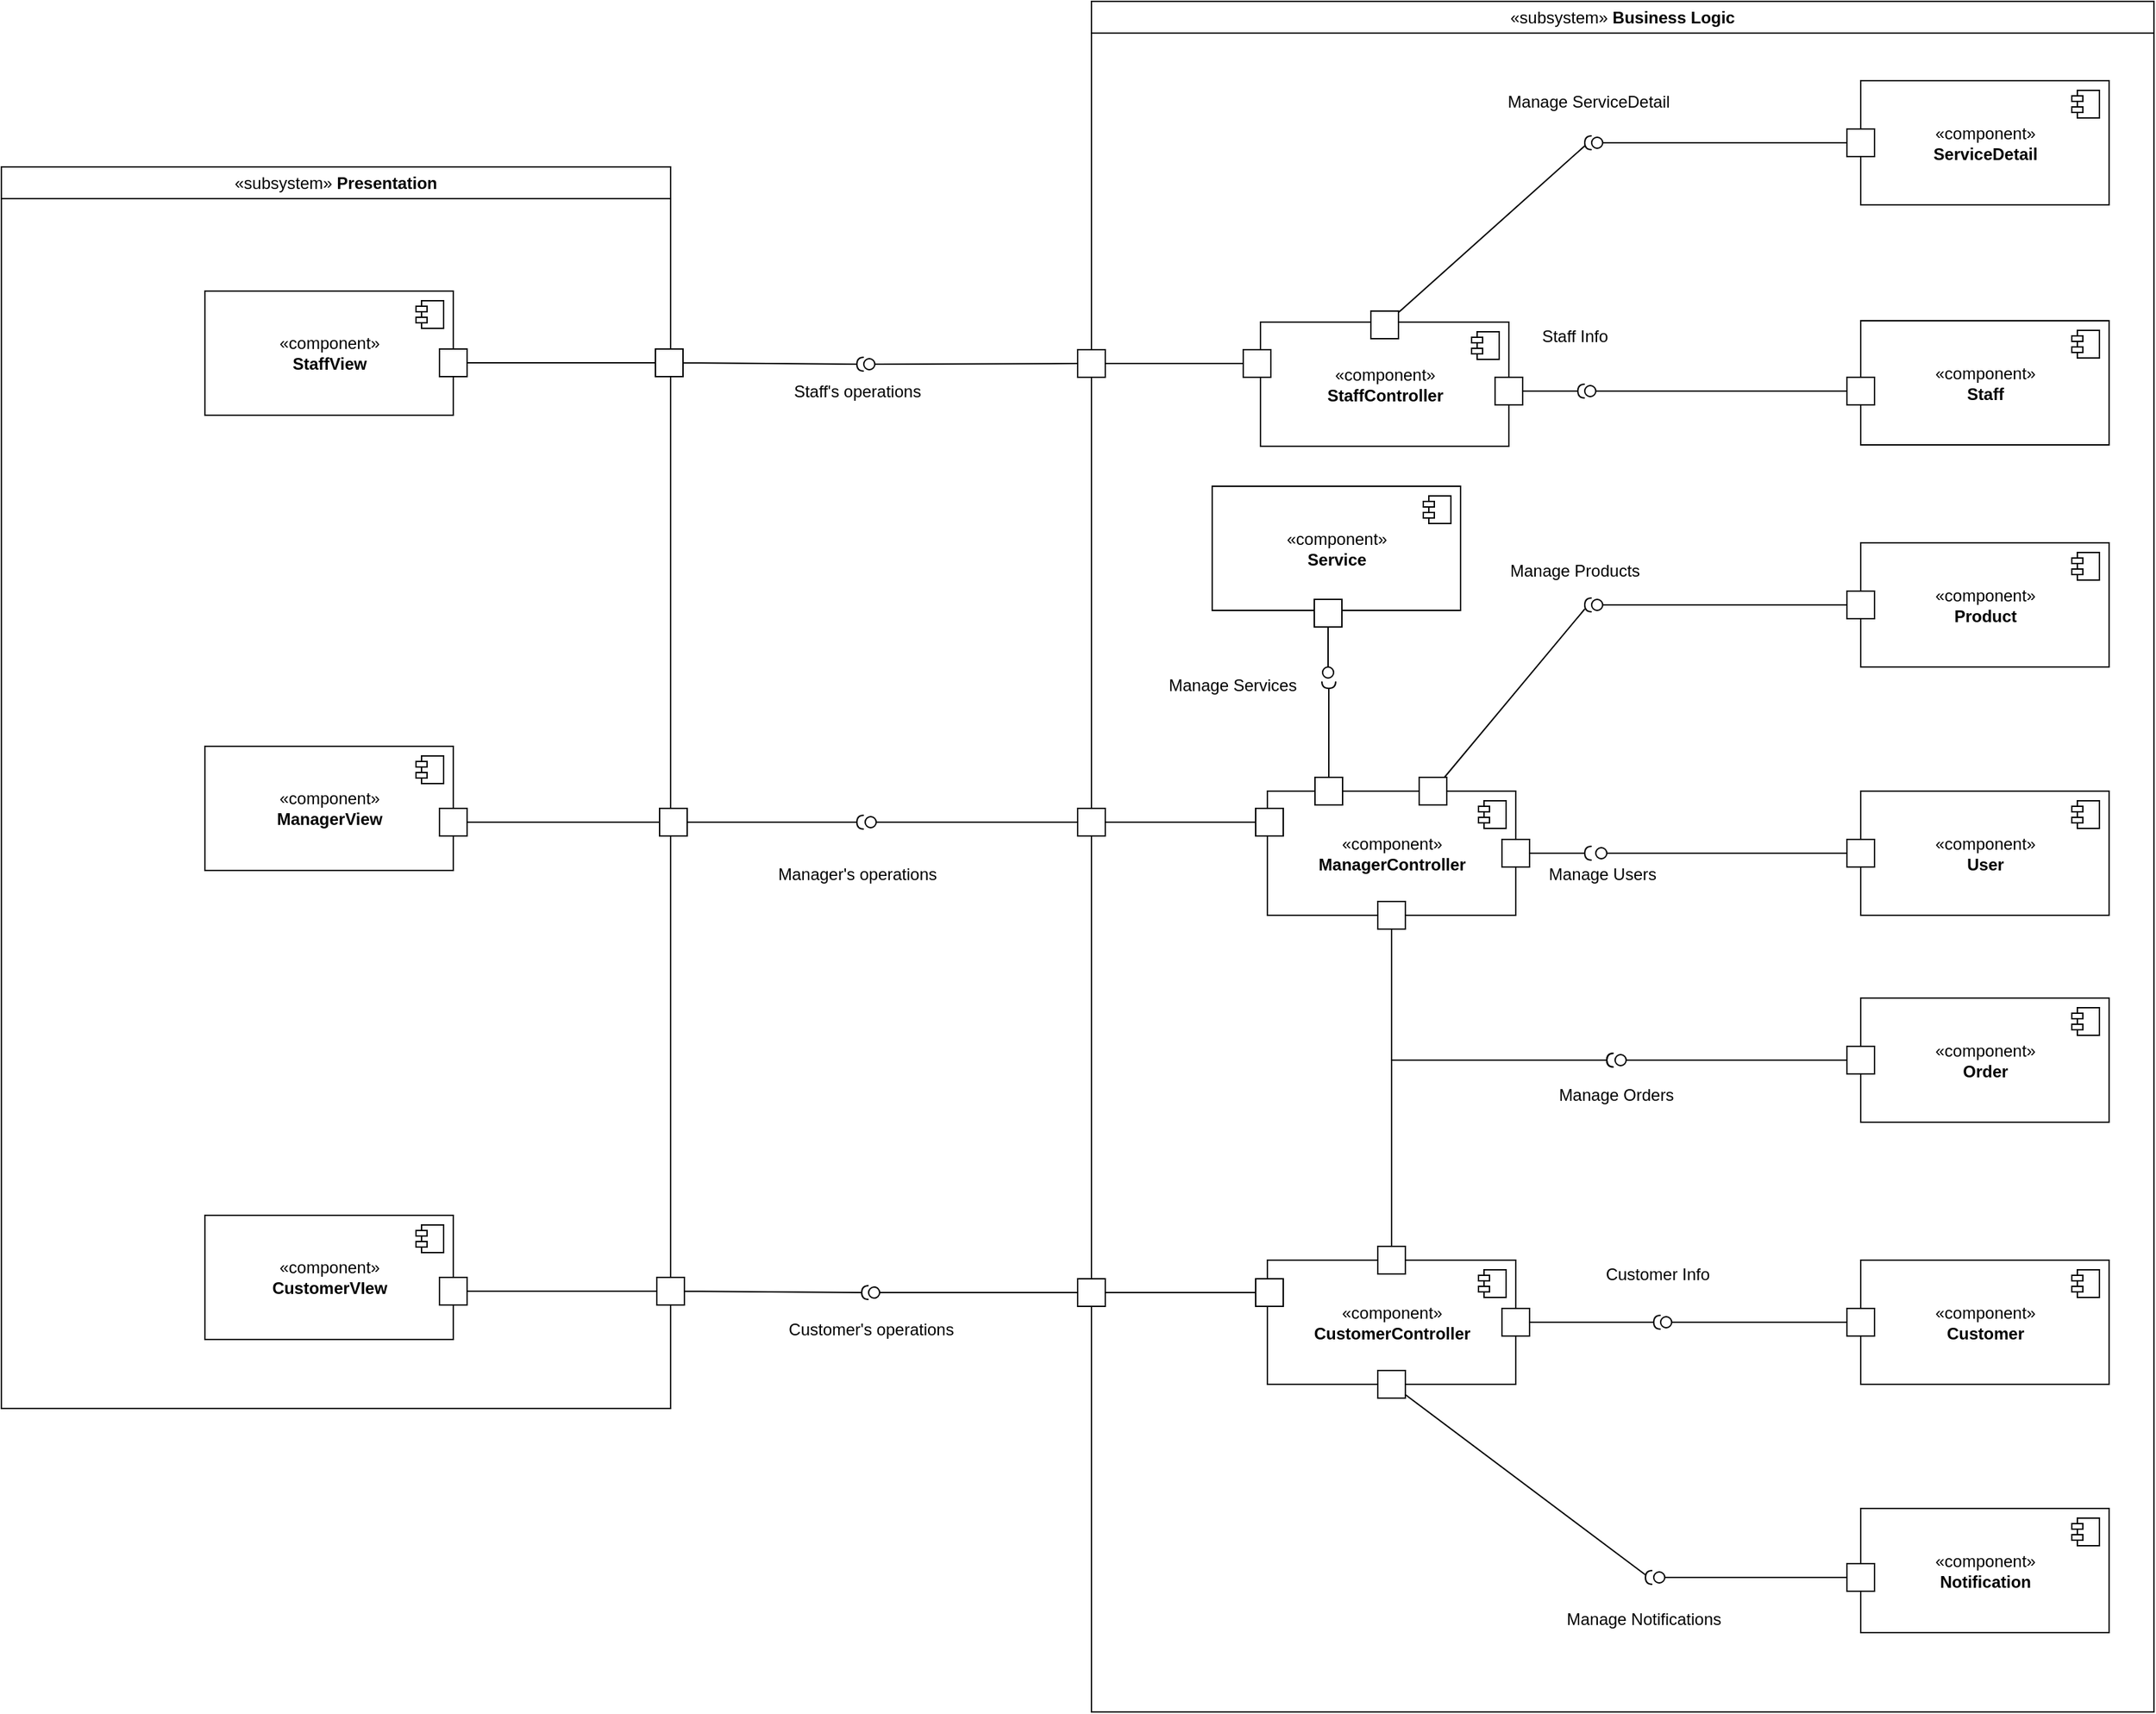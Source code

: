 <mxfile version="24.8.3">
  <diagram name="Page-1" id="fDp5jnlC77bflOpHESIz">
    <mxGraphModel dx="4002" dy="2373" grid="1" gridSize="10" guides="1" tooltips="1" connect="1" arrows="1" fold="1" page="1" pageScale="1" pageWidth="827" pageHeight="1169" math="0" shadow="0">
      <root>
        <mxCell id="0" />
        <mxCell id="1" parent="0" />
        <mxCell id="OTHG-YNJ5ATRgMX6RS4N-114" value="" style="endArrow=none;html=1;rounded=0;align=center;verticalAlign=top;endFill=0;labelBackgroundColor=none;endSize=2;" parent="1" source="OTHG-YNJ5ATRgMX6RS4N-112" target="v-9HtM4yVK6bZZOlOFo0-16" edge="1">
          <mxGeometry relative="1" as="geometry">
            <mxPoint x="-1070" y="465" as="targetPoint" />
          </mxGeometry>
        </mxCell>
        <mxCell id="OTHG-YNJ5ATRgMX6RS4N-117" value="" style="endArrow=none;html=1;rounded=0;align=center;verticalAlign=top;endFill=0;labelBackgroundColor=none;endSize=2;" parent="1" source="OTHG-YNJ5ATRgMX6RS4N-115" target="v-9HtM4yVK6bZZOlOFo0-19" edge="1">
          <mxGeometry relative="1" as="geometry">
            <mxPoint x="-1085" y="805" as="targetPoint" />
          </mxGeometry>
        </mxCell>
        <mxCell id="v-9HtM4yVK6bZZOlOFo0-1" value="&lt;span style=&quot;font-weight: 400;&quot;&gt;«subsystem»&amp;nbsp;&lt;/span&gt;&lt;b&gt;Presentation&lt;/b&gt;" style="swimlane;whiteSpace=wrap;html=1;" vertex="1" parent="1">
          <mxGeometry x="-1420" y="-10" width="485" height="900" as="geometry" />
        </mxCell>
        <mxCell id="v-9HtM4yVK6bZZOlOFo0-2" value="" style="html=1;rounded=0;" vertex="1" parent="v-9HtM4yVK6bZZOlOFo0-1">
          <mxGeometry x="474" y="132" width="20" height="20" as="geometry" />
        </mxCell>
        <mxCell id="OTHG-YNJ5ATRgMX6RS4N-28" value="«component»&lt;br&gt;&lt;b&gt;StaffView&lt;/b&gt;" style="html=1;dropTarget=0;whiteSpace=wrap;" parent="v-9HtM4yVK6bZZOlOFo0-1" vertex="1">
          <mxGeometry x="147.5" y="90" width="180" height="90" as="geometry" />
        </mxCell>
        <mxCell id="OTHG-YNJ5ATRgMX6RS4N-29" value="" style="shape=module;jettyWidth=8;jettyHeight=4;" parent="OTHG-YNJ5ATRgMX6RS4N-28" vertex="1">
          <mxGeometry x="1" width="20" height="20" relative="1" as="geometry">
            <mxPoint x="-27" y="7" as="offset" />
          </mxGeometry>
        </mxCell>
        <mxCell id="OTHG-YNJ5ATRgMX6RS4N-26" value="«component»&lt;br&gt;&lt;b&gt;ManagerView&lt;/b&gt;" style="html=1;dropTarget=0;whiteSpace=wrap;" parent="v-9HtM4yVK6bZZOlOFo0-1" vertex="1">
          <mxGeometry x="147.5" y="420" width="180" height="90" as="geometry" />
        </mxCell>
        <mxCell id="OTHG-YNJ5ATRgMX6RS4N-27" value="" style="shape=module;jettyWidth=8;jettyHeight=4;" parent="OTHG-YNJ5ATRgMX6RS4N-26" vertex="1">
          <mxGeometry x="1" width="20" height="20" relative="1" as="geometry">
            <mxPoint x="-27" y="7" as="offset" />
          </mxGeometry>
        </mxCell>
        <mxCell id="OTHG-YNJ5ATRgMX6RS4N-24" value="«component»&lt;br&gt;&lt;b&gt;CustomerVIew&lt;/b&gt;" style="html=1;dropTarget=0;whiteSpace=wrap;" parent="v-9HtM4yVK6bZZOlOFo0-1" vertex="1">
          <mxGeometry x="147.5" y="760" width="180" height="90" as="geometry" />
        </mxCell>
        <mxCell id="OTHG-YNJ5ATRgMX6RS4N-25" value="" style="shape=module;jettyWidth=8;jettyHeight=4;" parent="OTHG-YNJ5ATRgMX6RS4N-24" vertex="1">
          <mxGeometry x="1" width="20" height="20" relative="1" as="geometry">
            <mxPoint x="-27" y="7" as="offset" />
          </mxGeometry>
        </mxCell>
        <mxCell id="OTHG-YNJ5ATRgMX6RS4N-115" value="" style="html=1;rounded=0;" parent="v-9HtM4yVK6bZZOlOFo0-1" vertex="1">
          <mxGeometry x="317.5" y="805" width="20" height="20" as="geometry" />
        </mxCell>
        <mxCell id="OTHG-YNJ5ATRgMX6RS4N-112" value="" style="html=1;rounded=0;" parent="v-9HtM4yVK6bZZOlOFo0-1" vertex="1">
          <mxGeometry x="317.5" y="465" width="20" height="20" as="geometry" />
        </mxCell>
        <mxCell id="OTHG-YNJ5ATRgMX6RS4N-109" value="" style="html=1;rounded=0;" parent="v-9HtM4yVK6bZZOlOFo0-1" vertex="1">
          <mxGeometry x="317.5" y="132" width="20" height="20" as="geometry" />
        </mxCell>
        <mxCell id="OTHG-YNJ5ATRgMX6RS4N-111" value="" style="endArrow=none;html=1;rounded=0;align=center;verticalAlign=top;endFill=0;labelBackgroundColor=none;endSize=2;" parent="v-9HtM4yVK6bZZOlOFo0-1" source="OTHG-YNJ5ATRgMX6RS4N-109" target="v-9HtM4yVK6bZZOlOFo0-2" edge="1">
          <mxGeometry relative="1" as="geometry">
            <mxPoint x="335" y="141" as="targetPoint" />
          </mxGeometry>
        </mxCell>
        <mxCell id="v-9HtM4yVK6bZZOlOFo0-16" value="" style="html=1;rounded=0;" vertex="1" parent="1">
          <mxGeometry x="-943" y="455" width="20" height="20" as="geometry" />
        </mxCell>
        <mxCell id="v-9HtM4yVK6bZZOlOFo0-17" value="" style="shape=requiredInterface;html=1;fontSize=11;align=center;fillColor=none;points=[];aspect=fixed;resizable=0;verticalAlign=bottom;labelPosition=center;verticalLabelPosition=top;flipH=1;rotation=0;" vertex="1" parent="1">
          <mxGeometry x="-800" y="460" width="5" height="10" as="geometry" />
        </mxCell>
        <mxCell id="v-9HtM4yVK6bZZOlOFo0-18" value="" style="endArrow=none;html=1;rounded=0;align=center;verticalAlign=top;endFill=0;labelBackgroundColor=none;endSize=2;" edge="1" parent="1" source="v-9HtM4yVK6bZZOlOFo0-16" target="v-9HtM4yVK6bZZOlOFo0-17">
          <mxGeometry relative="1" as="geometry">
            <mxPoint x="-965.001" y="465.074" as="targetPoint" />
          </mxGeometry>
        </mxCell>
        <mxCell id="v-9HtM4yVK6bZZOlOFo0-19" value="" style="html=1;rounded=0;" vertex="1" parent="1">
          <mxGeometry x="-945" y="795" width="20" height="20" as="geometry" />
        </mxCell>
        <mxCell id="v-9HtM4yVK6bZZOlOFo0-20" value="" style="shape=requiredInterface;html=1;fontSize=11;align=center;fillColor=none;points=[];aspect=fixed;resizable=0;verticalAlign=bottom;labelPosition=center;verticalLabelPosition=top;flipH=1;rotation=0;" vertex="1" parent="1">
          <mxGeometry x="-796.5" y="801" width="5" height="10" as="geometry" />
        </mxCell>
        <mxCell id="v-9HtM4yVK6bZZOlOFo0-21" value="" style="endArrow=none;html=1;rounded=0;align=center;verticalAlign=top;endFill=0;labelBackgroundColor=none;endSize=2;" edge="1" parent="1" source="v-9HtM4yVK6bZZOlOFo0-19" target="v-9HtM4yVK6bZZOlOFo0-20">
          <mxGeometry relative="1" as="geometry">
            <mxPoint x="-967.001" y="805.074" as="targetPoint" />
          </mxGeometry>
        </mxCell>
        <mxCell id="v-9HtM4yVK6bZZOlOFo0-3" value="" style="shape=requiredInterface;html=1;fontSize=11;align=center;fillColor=none;points=[];aspect=fixed;resizable=0;verticalAlign=bottom;labelPosition=center;verticalLabelPosition=top;flipH=1;rotation=0;" vertex="1" parent="1">
          <mxGeometry x="-800" y="128" width="5" height="10" as="geometry" />
        </mxCell>
        <mxCell id="v-9HtM4yVK6bZZOlOFo0-4" value="" style="endArrow=none;html=1;rounded=0;align=center;verticalAlign=top;endFill=0;labelBackgroundColor=none;endSize=2;" edge="1" source="v-9HtM4yVK6bZZOlOFo0-2" target="v-9HtM4yVK6bZZOlOFo0-3" parent="1">
          <mxGeometry relative="1" as="geometry">
            <mxPoint x="-968.001" y="132.074" as="targetPoint" />
          </mxGeometry>
        </mxCell>
        <mxCell id="v-9HtM4yVK6bZZOlOFo0-24" value="&lt;span style=&quot;font-weight: 400;&quot;&gt;«subsystem»&amp;nbsp;&lt;/span&gt;&lt;b&gt;Business Logic&lt;/b&gt;" style="swimlane;whiteSpace=wrap;html=1;" vertex="1" parent="1">
          <mxGeometry x="-630" y="-130" width="770" height="1240" as="geometry" />
        </mxCell>
        <mxCell id="RllFxYWtb3R3hPKGHQac-41" value="«component»&lt;br&gt;&lt;b&gt;Order&lt;/b&gt;" style="html=1;dropTarget=0;whiteSpace=wrap;" parent="v-9HtM4yVK6bZZOlOFo0-24" vertex="1">
          <mxGeometry x="557.5" y="722.5" width="180" height="90" as="geometry" />
        </mxCell>
        <mxCell id="RllFxYWtb3R3hPKGHQac-42" value="" style="shape=module;jettyWidth=8;jettyHeight=4;" parent="RllFxYWtb3R3hPKGHQac-41" vertex="1">
          <mxGeometry x="1" width="20" height="20" relative="1" as="geometry">
            <mxPoint x="-27" y="7" as="offset" />
          </mxGeometry>
        </mxCell>
        <mxCell id="RllFxYWtb3R3hPKGHQac-43" value="«component»&lt;br&gt;&lt;b&gt;CustomerController&lt;/b&gt;" style="html=1;dropTarget=0;whiteSpace=wrap;" parent="v-9HtM4yVK6bZZOlOFo0-24" vertex="1">
          <mxGeometry x="127.5" y="912.5" width="180" height="90" as="geometry" />
        </mxCell>
        <mxCell id="RllFxYWtb3R3hPKGHQac-44" value="" style="shape=module;jettyWidth=8;jettyHeight=4;" parent="RllFxYWtb3R3hPKGHQac-43" vertex="1">
          <mxGeometry x="1" width="20" height="20" relative="1" as="geometry">
            <mxPoint x="-27" y="7" as="offset" />
          </mxGeometry>
        </mxCell>
        <mxCell id="RllFxYWtb3R3hPKGHQac-49" value="«component»&lt;br&gt;&lt;b&gt;Notification&lt;/b&gt;" style="html=1;dropTarget=0;whiteSpace=wrap;" parent="v-9HtM4yVK6bZZOlOFo0-24" vertex="1">
          <mxGeometry x="557.5" y="1092.5" width="180" height="90" as="geometry" />
        </mxCell>
        <mxCell id="RllFxYWtb3R3hPKGHQac-50" value="" style="shape=module;jettyWidth=8;jettyHeight=4;" parent="RllFxYWtb3R3hPKGHQac-49" vertex="1">
          <mxGeometry x="1" width="20" height="20" relative="1" as="geometry">
            <mxPoint x="-27" y="7" as="offset" />
          </mxGeometry>
        </mxCell>
        <mxCell id="RllFxYWtb3R3hPKGHQac-86" value="«component»&lt;br&gt;&lt;b&gt;ManagerController&lt;/b&gt;" style="html=1;dropTarget=0;whiteSpace=wrap;" parent="v-9HtM4yVK6bZZOlOFo0-24" vertex="1">
          <mxGeometry x="127.5" y="572.5" width="180" height="90" as="geometry" />
        </mxCell>
        <mxCell id="RllFxYWtb3R3hPKGHQac-87" value="" style="shape=module;jettyWidth=8;jettyHeight=4;" parent="RllFxYWtb3R3hPKGHQac-86" vertex="1">
          <mxGeometry x="1" width="20" height="20" relative="1" as="geometry">
            <mxPoint x="-27" y="7" as="offset" />
          </mxGeometry>
        </mxCell>
        <mxCell id="OTHG-YNJ5ATRgMX6RS4N-31" value="«component»&lt;br&gt;&lt;b&gt;StaffController&lt;/b&gt;" style="html=1;dropTarget=0;whiteSpace=wrap;" parent="v-9HtM4yVK6bZZOlOFo0-24" vertex="1">
          <mxGeometry x="122.5" y="232.5" width="180" height="90" as="geometry" />
        </mxCell>
        <mxCell id="OTHG-YNJ5ATRgMX6RS4N-32" value="" style="shape=module;jettyWidth=8;jettyHeight=4;" parent="OTHG-YNJ5ATRgMX6RS4N-31" vertex="1">
          <mxGeometry x="1" width="20" height="20" relative="1" as="geometry">
            <mxPoint x="-27" y="7" as="offset" />
          </mxGeometry>
        </mxCell>
        <mxCell id="OTHG-YNJ5ATRgMX6RS4N-33" value="«component»&lt;br&gt;&lt;b&gt;ServiceDetail&lt;/b&gt;" style="html=1;dropTarget=0;whiteSpace=wrap;" parent="v-9HtM4yVK6bZZOlOFo0-24" vertex="1">
          <mxGeometry x="557.5" y="57.5" width="180" height="90" as="geometry" />
        </mxCell>
        <mxCell id="OTHG-YNJ5ATRgMX6RS4N-34" value="" style="shape=module;jettyWidth=8;jettyHeight=4;" parent="OTHG-YNJ5ATRgMX6RS4N-33" vertex="1">
          <mxGeometry x="1" width="20" height="20" relative="1" as="geometry">
            <mxPoint x="-27" y="7" as="offset" />
          </mxGeometry>
        </mxCell>
        <mxCell id="OTHG-YNJ5ATRgMX6RS4N-35" value="«component»&lt;br&gt;&lt;b&gt;Product&lt;/b&gt;" style="html=1;dropTarget=0;whiteSpace=wrap;" parent="v-9HtM4yVK6bZZOlOFo0-24" vertex="1">
          <mxGeometry x="557.5" y="392.5" width="180" height="90" as="geometry" />
        </mxCell>
        <mxCell id="OTHG-YNJ5ATRgMX6RS4N-36" value="" style="shape=module;jettyWidth=8;jettyHeight=4;" parent="OTHG-YNJ5ATRgMX6RS4N-35" vertex="1">
          <mxGeometry x="1" width="20" height="20" relative="1" as="geometry">
            <mxPoint x="-27" y="7" as="offset" />
          </mxGeometry>
        </mxCell>
        <mxCell id="OTHG-YNJ5ATRgMX6RS4N-37" value="«component»&lt;br&gt;&lt;b&gt;Customer&lt;/b&gt;" style="html=1;dropTarget=0;whiteSpace=wrap;" parent="v-9HtM4yVK6bZZOlOFo0-24" vertex="1">
          <mxGeometry x="557.5" y="912.5" width="180" height="90" as="geometry" />
        </mxCell>
        <mxCell id="OTHG-YNJ5ATRgMX6RS4N-38" value="" style="shape=module;jettyWidth=8;jettyHeight=4;" parent="OTHG-YNJ5ATRgMX6RS4N-37" vertex="1">
          <mxGeometry x="1" width="20" height="20" relative="1" as="geometry">
            <mxPoint x="-27" y="7" as="offset" />
          </mxGeometry>
        </mxCell>
        <mxCell id="OTHG-YNJ5ATRgMX6RS4N-43" value="" style="html=1;rounded=0;" parent="v-9HtM4yVK6bZZOlOFo0-24" vertex="1">
          <mxGeometry x="-10" y="252.5" width="20" height="20" as="geometry" />
        </mxCell>
        <mxCell id="OTHG-YNJ5ATRgMX6RS4N-52" value="" style="html=1;rounded=0;" parent="v-9HtM4yVK6bZZOlOFo0-24" vertex="1">
          <mxGeometry x="297.5" y="607.5" width="20" height="20" as="geometry" />
        </mxCell>
        <mxCell id="OTHG-YNJ5ATRgMX6RS4N-53" value="" style="shape=requiredInterface;html=1;fontSize=11;align=center;fillColor=none;points=[];aspect=fixed;resizable=0;verticalAlign=bottom;labelPosition=center;verticalLabelPosition=top;flipH=1;rotation=0;" parent="v-9HtM4yVK6bZZOlOFo0-24" vertex="1">
          <mxGeometry x="357.5" y="612.5" width="5" height="10" as="geometry" />
        </mxCell>
        <mxCell id="OTHG-YNJ5ATRgMX6RS4N-54" value="" style="endArrow=none;html=1;rounded=0;align=center;verticalAlign=top;endFill=0;labelBackgroundColor=none;endSize=2;" parent="v-9HtM4yVK6bZZOlOFo0-24" source="OTHG-YNJ5ATRgMX6RS4N-52" target="OTHG-YNJ5ATRgMX6RS4N-53" edge="1">
          <mxGeometry relative="1" as="geometry">
            <mxPoint x="365.499" y="623.574" as="targetPoint" />
          </mxGeometry>
        </mxCell>
        <mxCell id="OTHG-YNJ5ATRgMX6RS4N-55" value="" style="html=1;rounded=0;" parent="v-9HtM4yVK6bZZOlOFo0-24" vertex="1">
          <mxGeometry x="292.5" y="272.5" width="20" height="20" as="geometry" />
        </mxCell>
        <mxCell id="OTHG-YNJ5ATRgMX6RS4N-56" value="" style="shape=requiredInterface;html=1;fontSize=11;align=center;fillColor=none;points=[];aspect=fixed;resizable=0;verticalAlign=bottom;labelPosition=center;verticalLabelPosition=top;flipH=1;rotation=0;" parent="v-9HtM4yVK6bZZOlOFo0-24" vertex="1">
          <mxGeometry x="352.5" y="277.5" width="5" height="10" as="geometry" />
        </mxCell>
        <mxCell id="OTHG-YNJ5ATRgMX6RS4N-57" value="" style="endArrow=none;html=1;rounded=0;align=center;verticalAlign=top;endFill=0;labelBackgroundColor=none;endSize=2;" parent="v-9HtM4yVK6bZZOlOFo0-24" source="OTHG-YNJ5ATRgMX6RS4N-55" target="OTHG-YNJ5ATRgMX6RS4N-56" edge="1">
          <mxGeometry relative="1" as="geometry">
            <mxPoint x="360.499" y="282.574" as="targetPoint" />
          </mxGeometry>
        </mxCell>
        <mxCell id="OTHG-YNJ5ATRgMX6RS4N-58" value="" style="html=1;rounded=0;" parent="v-9HtM4yVK6bZZOlOFo0-24" vertex="1">
          <mxGeometry x="297.5" y="947.5" width="20" height="20" as="geometry" />
        </mxCell>
        <mxCell id="OTHG-YNJ5ATRgMX6RS4N-59" value="" style="shape=requiredInterface;html=1;fontSize=11;align=center;fillColor=none;points=[];aspect=fixed;resizable=0;verticalAlign=bottom;labelPosition=center;verticalLabelPosition=top;flipH=1;rotation=0;" parent="v-9HtM4yVK6bZZOlOFo0-24" vertex="1">
          <mxGeometry x="407.5" y="952.5" width="5" height="10" as="geometry" />
        </mxCell>
        <mxCell id="OTHG-YNJ5ATRgMX6RS4N-60" value="" style="endArrow=none;html=1;rounded=0;align=center;verticalAlign=top;endFill=0;labelBackgroundColor=none;endSize=2;" parent="v-9HtM4yVK6bZZOlOFo0-24" source="OTHG-YNJ5ATRgMX6RS4N-58" target="OTHG-YNJ5ATRgMX6RS4N-59" edge="1">
          <mxGeometry relative="1" as="geometry">
            <mxPoint x="365.499" y="963.574" as="targetPoint" />
          </mxGeometry>
        </mxCell>
        <mxCell id="OTHG-YNJ5ATRgMX6RS4N-65" value="«component»&lt;br&gt;&lt;b&gt;Staff&lt;/b&gt;" style="html=1;dropTarget=0;whiteSpace=wrap;" parent="v-9HtM4yVK6bZZOlOFo0-24" vertex="1">
          <mxGeometry x="557.5" y="231.5" width="180" height="90" as="geometry" />
        </mxCell>
        <mxCell id="OTHG-YNJ5ATRgMX6RS4N-66" value="" style="shape=module;jettyWidth=8;jettyHeight=4;" parent="OTHG-YNJ5ATRgMX6RS4N-65" vertex="1">
          <mxGeometry x="1" width="20" height="20" relative="1" as="geometry">
            <mxPoint x="-27" y="7" as="offset" />
          </mxGeometry>
        </mxCell>
        <mxCell id="OTHG-YNJ5ATRgMX6RS4N-67" value="«component»&lt;br&gt;&lt;b&gt;User&lt;/b&gt;" style="html=1;dropTarget=0;whiteSpace=wrap;" parent="v-9HtM4yVK6bZZOlOFo0-24" vertex="1">
          <mxGeometry x="557.5" y="572.5" width="180" height="90" as="geometry" />
        </mxCell>
        <mxCell id="OTHG-YNJ5ATRgMX6RS4N-68" value="" style="shape=module;jettyWidth=8;jettyHeight=4;" parent="OTHG-YNJ5ATRgMX6RS4N-67" vertex="1">
          <mxGeometry x="1" width="20" height="20" relative="1" as="geometry">
            <mxPoint x="-27" y="7" as="offset" />
          </mxGeometry>
        </mxCell>
        <mxCell id="OTHG-YNJ5ATRgMX6RS4N-69" value="" style="html=1;rounded=0;" parent="v-9HtM4yVK6bZZOlOFo0-24" vertex="1">
          <mxGeometry x="237.5" y="562.5" width="20" height="20" as="geometry" />
        </mxCell>
        <mxCell id="OTHG-YNJ5ATRgMX6RS4N-70" value="" style="shape=requiredInterface;html=1;fontSize=11;align=center;fillColor=none;points=[];aspect=fixed;resizable=0;verticalAlign=bottom;labelPosition=center;verticalLabelPosition=top;flipH=1;rotation=0;" parent="v-9HtM4yVK6bZZOlOFo0-24" vertex="1">
          <mxGeometry x="357.5" y="432.5" width="5" height="10" as="geometry" />
        </mxCell>
        <mxCell id="OTHG-YNJ5ATRgMX6RS4N-71" value="" style="endArrow=none;html=1;rounded=0;align=center;verticalAlign=top;endFill=0;labelBackgroundColor=none;endSize=2;" parent="v-9HtM4yVK6bZZOlOFo0-24" source="OTHG-YNJ5ATRgMX6RS4N-69" target="OTHG-YNJ5ATRgMX6RS4N-70" edge="1">
          <mxGeometry relative="1" as="geometry">
            <mxPoint x="275.499" y="432.574" as="targetPoint" />
          </mxGeometry>
        </mxCell>
        <mxCell id="OTHG-YNJ5ATRgMX6RS4N-72" value="" style="html=1;rounded=0;" parent="v-9HtM4yVK6bZZOlOFo0-24" vertex="1">
          <mxGeometry x="547.5" y="272.5" width="20" height="20" as="geometry" />
        </mxCell>
        <mxCell id="OTHG-YNJ5ATRgMX6RS4N-73" value="" style="endArrow=none;html=1;rounded=0;align=center;verticalAlign=top;endFill=0;labelBackgroundColor=none;endSize=2;" parent="v-9HtM4yVK6bZZOlOFo0-24" source="OTHG-YNJ5ATRgMX6RS4N-72" target="OTHG-YNJ5ATRgMX6RS4N-74" edge="1">
          <mxGeometry relative="1" as="geometry" />
        </mxCell>
        <mxCell id="OTHG-YNJ5ATRgMX6RS4N-74" value="" style="ellipse;html=1;fontSize=11;align=center;fillColor=none;points=[];aspect=fixed;resizable=0;verticalAlign=bottom;labelPosition=center;verticalLabelPosition=top;flipH=1;" parent="v-9HtM4yVK6bZZOlOFo0-24" vertex="1">
          <mxGeometry x="357.5" y="278.5" width="8" height="8" as="geometry" />
        </mxCell>
        <mxCell id="OTHG-YNJ5ATRgMX6RS4N-77" value="" style="html=1;rounded=0;" parent="v-9HtM4yVK6bZZOlOFo0-24" vertex="1">
          <mxGeometry x="547.5" y="607.5" width="20" height="20" as="geometry" />
        </mxCell>
        <mxCell id="OTHG-YNJ5ATRgMX6RS4N-78" value="" style="endArrow=none;html=1;rounded=0;align=center;verticalAlign=top;endFill=0;labelBackgroundColor=none;endSize=2;" parent="v-9HtM4yVK6bZZOlOFo0-24" source="OTHG-YNJ5ATRgMX6RS4N-77" target="OTHG-YNJ5ATRgMX6RS4N-79" edge="1">
          <mxGeometry relative="1" as="geometry" />
        </mxCell>
        <mxCell id="OTHG-YNJ5ATRgMX6RS4N-79" value="" style="ellipse;html=1;fontSize=11;align=center;fillColor=none;points=[];aspect=fixed;resizable=0;verticalAlign=bottom;labelPosition=center;verticalLabelPosition=top;flipH=1;" parent="v-9HtM4yVK6bZZOlOFo0-24" vertex="1">
          <mxGeometry x="365.5" y="613.5" width="8" height="8" as="geometry" />
        </mxCell>
        <mxCell id="OTHG-YNJ5ATRgMX6RS4N-81" value="" style="html=1;rounded=0;" parent="v-9HtM4yVK6bZZOlOFo0-24" vertex="1">
          <mxGeometry x="207.5" y="652.5" width="20" height="20" as="geometry" />
        </mxCell>
        <mxCell id="OTHG-YNJ5ATRgMX6RS4N-84" value="" style="html=1;rounded=0;" parent="v-9HtM4yVK6bZZOlOFo0-24" vertex="1">
          <mxGeometry x="207.5" y="902.5" width="20" height="20" as="geometry" />
        </mxCell>
        <mxCell id="OTHG-YNJ5ATRgMX6RS4N-86" value="" style="endArrow=none;html=1;rounded=0;align=center;verticalAlign=top;endFill=0;labelBackgroundColor=none;endSize=2;" parent="v-9HtM4yVK6bZZOlOFo0-24" source="OTHG-YNJ5ATRgMX6RS4N-84" target="OTHG-YNJ5ATRgMX6RS4N-85" edge="1">
          <mxGeometry relative="1" as="geometry">
            <mxPoint x="275.499" y="912.574" as="targetPoint" />
            <Array as="points">
              <mxPoint x="217.5" y="767.5" />
            </Array>
          </mxGeometry>
        </mxCell>
        <mxCell id="OTHG-YNJ5ATRgMX6RS4N-87" value="" style="endArrow=none;html=1;rounded=0;align=center;verticalAlign=top;endFill=0;labelBackgroundColor=none;endSize=2;" parent="v-9HtM4yVK6bZZOlOFo0-24" source="OTHG-YNJ5ATRgMX6RS4N-81" target="OTHG-YNJ5ATRgMX6RS4N-85" edge="1">
          <mxGeometry relative="1" as="geometry">
            <mxPoint x="365.5" y="765.5" as="targetPoint" />
            <mxPoint x="227.5" y="669.5" as="sourcePoint" />
            <Array as="points">
              <mxPoint x="217.5" y="767.5" />
            </Array>
          </mxGeometry>
        </mxCell>
        <mxCell id="OTHG-YNJ5ATRgMX6RS4N-88" value="" style="group" parent="v-9HtM4yVK6bZZOlOFo0-24" vertex="1" connectable="0">
          <mxGeometry x="373.5" y="762.5" width="5" height="10" as="geometry" />
        </mxCell>
        <mxCell id="OTHG-YNJ5ATRgMX6RS4N-82" value="" style="shape=requiredInterface;html=1;fontSize=11;align=center;fillColor=none;points=[];aspect=fixed;resizable=0;verticalAlign=bottom;labelPosition=center;verticalLabelPosition=top;flipH=1;rotation=0;" parent="OTHG-YNJ5ATRgMX6RS4N-88" vertex="1">
          <mxGeometry width="5" height="10" as="geometry" />
        </mxCell>
        <mxCell id="OTHG-YNJ5ATRgMX6RS4N-83" value="" style="endArrow=none;html=1;rounded=0;align=center;verticalAlign=top;endFill=0;labelBackgroundColor=none;endSize=2;" parent="OTHG-YNJ5ATRgMX6RS4N-88" source="OTHG-YNJ5ATRgMX6RS4N-85" target="OTHG-YNJ5ATRgMX6RS4N-82" edge="1">
          <mxGeometry relative="1" as="geometry">
            <mxPoint x="-90.001" y="-99.926" as="targetPoint" />
          </mxGeometry>
        </mxCell>
        <mxCell id="OTHG-YNJ5ATRgMX6RS4N-85" value="" style="shape=requiredInterface;html=1;fontSize=11;align=center;fillColor=none;points=[];aspect=fixed;resizable=0;verticalAlign=bottom;labelPosition=center;verticalLabelPosition=top;flipH=1;rotation=0;" parent="OTHG-YNJ5ATRgMX6RS4N-88" vertex="1">
          <mxGeometry width="5" height="10" as="geometry" />
        </mxCell>
        <mxCell id="OTHG-YNJ5ATRgMX6RS4N-89" value="" style="html=1;rounded=0;" parent="v-9HtM4yVK6bZZOlOFo0-24" vertex="1">
          <mxGeometry x="547.5" y="757.5" width="20" height="20" as="geometry" />
        </mxCell>
        <mxCell id="OTHG-YNJ5ATRgMX6RS4N-90" value="" style="endArrow=none;html=1;rounded=0;align=center;verticalAlign=top;endFill=0;labelBackgroundColor=none;endSize=2;" parent="v-9HtM4yVK6bZZOlOFo0-24" source="OTHG-YNJ5ATRgMX6RS4N-89" target="OTHG-YNJ5ATRgMX6RS4N-91" edge="1">
          <mxGeometry relative="1" as="geometry" />
        </mxCell>
        <mxCell id="OTHG-YNJ5ATRgMX6RS4N-91" value="" style="ellipse;html=1;fontSize=11;align=center;fillColor=none;points=[];aspect=fixed;resizable=0;verticalAlign=bottom;labelPosition=center;verticalLabelPosition=top;flipH=1;" parent="v-9HtM4yVK6bZZOlOFo0-24" vertex="1">
          <mxGeometry x="379.5" y="763.5" width="8" height="8" as="geometry" />
        </mxCell>
        <mxCell id="OTHG-YNJ5ATRgMX6RS4N-92" value="" style="html=1;rounded=0;" parent="v-9HtM4yVK6bZZOlOFo0-24" vertex="1">
          <mxGeometry x="547.5" y="947.5" width="20" height="20" as="geometry" />
        </mxCell>
        <mxCell id="OTHG-YNJ5ATRgMX6RS4N-93" value="" style="endArrow=none;html=1;rounded=0;align=center;verticalAlign=top;endFill=0;labelBackgroundColor=none;endSize=2;" parent="v-9HtM4yVK6bZZOlOFo0-24" source="OTHG-YNJ5ATRgMX6RS4N-92" target="OTHG-YNJ5ATRgMX6RS4N-94" edge="1">
          <mxGeometry relative="1" as="geometry" />
        </mxCell>
        <mxCell id="OTHG-YNJ5ATRgMX6RS4N-94" value="" style="ellipse;html=1;fontSize=11;align=center;fillColor=none;points=[];aspect=fixed;resizable=0;verticalAlign=bottom;labelPosition=center;verticalLabelPosition=top;flipH=1;" parent="v-9HtM4yVK6bZZOlOFo0-24" vertex="1">
          <mxGeometry x="412.5" y="953.5" width="8" height="8" as="geometry" />
        </mxCell>
        <mxCell id="OTHG-YNJ5ATRgMX6RS4N-95" value="" style="html=1;rounded=0;" parent="v-9HtM4yVK6bZZOlOFo0-24" vertex="1">
          <mxGeometry x="547.5" y="427.5" width="20" height="20" as="geometry" />
        </mxCell>
        <mxCell id="OTHG-YNJ5ATRgMX6RS4N-96" value="" style="endArrow=none;html=1;rounded=0;align=center;verticalAlign=top;endFill=0;labelBackgroundColor=none;endSize=2;" parent="v-9HtM4yVK6bZZOlOFo0-24" source="OTHG-YNJ5ATRgMX6RS4N-95" target="OTHG-YNJ5ATRgMX6RS4N-97" edge="1">
          <mxGeometry relative="1" as="geometry" />
        </mxCell>
        <mxCell id="OTHG-YNJ5ATRgMX6RS4N-97" value="" style="ellipse;html=1;fontSize=11;align=center;fillColor=none;points=[];aspect=fixed;resizable=0;verticalAlign=bottom;labelPosition=center;verticalLabelPosition=top;flipH=1;" parent="v-9HtM4yVK6bZZOlOFo0-24" vertex="1">
          <mxGeometry x="362.5" y="433.5" width="8" height="8" as="geometry" />
        </mxCell>
        <mxCell id="OTHG-YNJ5ATRgMX6RS4N-98" value="" style="html=1;rounded=0;" parent="v-9HtM4yVK6bZZOlOFo0-24" vertex="1">
          <mxGeometry x="207.5" y="992.5" width="20" height="20" as="geometry" />
        </mxCell>
        <mxCell id="OTHG-YNJ5ATRgMX6RS4N-99" value="" style="shape=requiredInterface;html=1;fontSize=11;align=center;fillColor=none;points=[];aspect=fixed;resizable=0;verticalAlign=bottom;labelPosition=center;verticalLabelPosition=top;flipH=1;rotation=0;" parent="v-9HtM4yVK6bZZOlOFo0-24" vertex="1">
          <mxGeometry x="401.5" y="1137.5" width="5" height="10" as="geometry" />
        </mxCell>
        <mxCell id="OTHG-YNJ5ATRgMX6RS4N-100" value="" style="endArrow=none;html=1;rounded=0;align=center;verticalAlign=top;endFill=0;labelBackgroundColor=none;endSize=2;" parent="v-9HtM4yVK6bZZOlOFo0-24" source="OTHG-YNJ5ATRgMX6RS4N-98" target="OTHG-YNJ5ATRgMX6RS4N-99" edge="1">
          <mxGeometry relative="1" as="geometry">
            <mxPoint x="655.499" y="872.574" as="targetPoint" />
          </mxGeometry>
        </mxCell>
        <mxCell id="OTHG-YNJ5ATRgMX6RS4N-102" value="" style="html=1;rounded=0;" parent="v-9HtM4yVK6bZZOlOFo0-24" vertex="1">
          <mxGeometry x="547.5" y="1132.5" width="20" height="20" as="geometry" />
        </mxCell>
        <mxCell id="OTHG-YNJ5ATRgMX6RS4N-103" value="" style="endArrow=none;html=1;rounded=0;align=center;verticalAlign=top;endFill=0;labelBackgroundColor=none;endSize=2;" parent="v-9HtM4yVK6bZZOlOFo0-24" source="OTHG-YNJ5ATRgMX6RS4N-102" target="OTHG-YNJ5ATRgMX6RS4N-104" edge="1">
          <mxGeometry relative="1" as="geometry" />
        </mxCell>
        <mxCell id="OTHG-YNJ5ATRgMX6RS4N-104" value="" style="ellipse;html=1;fontSize=11;align=center;fillColor=none;points=[];aspect=fixed;resizable=0;verticalAlign=bottom;labelPosition=center;verticalLabelPosition=top;flipH=1;" parent="v-9HtM4yVK6bZZOlOFo0-24" vertex="1">
          <mxGeometry x="407.5" y="1138.5" width="8" height="8" as="geometry" />
        </mxCell>
        <mxCell id="OTHG-YNJ5ATRgMX6RS4N-121" value="«component»&lt;br&gt;&lt;b&gt;Service&lt;/b&gt;" style="html=1;dropTarget=0;whiteSpace=wrap;" parent="v-9HtM4yVK6bZZOlOFo0-24" vertex="1">
          <mxGeometry x="87.5" y="351.5" width="180" height="90" as="geometry" />
        </mxCell>
        <mxCell id="OTHG-YNJ5ATRgMX6RS4N-122" value="" style="shape=module;jettyWidth=8;jettyHeight=4;" parent="OTHG-YNJ5ATRgMX6RS4N-121" vertex="1">
          <mxGeometry x="1" width="20" height="20" relative="1" as="geometry">
            <mxPoint x="-27" y="7" as="offset" />
          </mxGeometry>
        </mxCell>
        <mxCell id="OTHG-YNJ5ATRgMX6RS4N-123" value="" style="html=1;rounded=0;" parent="v-9HtM4yVK6bZZOlOFo0-24" vertex="1">
          <mxGeometry x="161.5" y="433.5" width="20" height="20" as="geometry" />
        </mxCell>
        <mxCell id="OTHG-YNJ5ATRgMX6RS4N-124" value="" style="endArrow=none;html=1;rounded=0;align=center;verticalAlign=top;endFill=0;labelBackgroundColor=none;endSize=2;" parent="v-9HtM4yVK6bZZOlOFo0-24" source="OTHG-YNJ5ATRgMX6RS4N-123" target="OTHG-YNJ5ATRgMX6RS4N-125" edge="1">
          <mxGeometry relative="1" as="geometry" />
        </mxCell>
        <mxCell id="OTHG-YNJ5ATRgMX6RS4N-125" value="" style="ellipse;html=1;fontSize=11;align=center;fillColor=none;points=[];aspect=fixed;resizable=0;verticalAlign=bottom;labelPosition=center;verticalLabelPosition=top;flipH=1;" parent="v-9HtM4yVK6bZZOlOFo0-24" vertex="1">
          <mxGeometry x="167.5" y="482.5" width="8" height="8" as="geometry" />
        </mxCell>
        <mxCell id="OTHG-YNJ5ATRgMX6RS4N-126" value="" style="html=1;rounded=0;" parent="v-9HtM4yVK6bZZOlOFo0-24" vertex="1">
          <mxGeometry x="162" y="562.5" width="20" height="20" as="geometry" />
        </mxCell>
        <mxCell id="OTHG-YNJ5ATRgMX6RS4N-127" value="" style="shape=requiredInterface;html=1;fontSize=11;align=center;fillColor=none;points=[];aspect=fixed;resizable=0;verticalAlign=bottom;labelPosition=center;verticalLabelPosition=top;flipH=1;rotation=-90;" parent="v-9HtM4yVK6bZZOlOFo0-24" vertex="1">
          <mxGeometry x="169.5" y="490.5" width="5" height="10" as="geometry" />
        </mxCell>
        <mxCell id="OTHG-YNJ5ATRgMX6RS4N-128" value="" style="endArrow=none;html=1;rounded=0;align=center;verticalAlign=top;endFill=0;labelBackgroundColor=none;endSize=2;" parent="v-9HtM4yVK6bZZOlOFo0-24" source="OTHG-YNJ5ATRgMX6RS4N-126" target="OTHG-YNJ5ATRgMX6RS4N-127" edge="1">
          <mxGeometry relative="1" as="geometry">
            <mxPoint x="230.499" y="572.574" as="targetPoint" />
          </mxGeometry>
        </mxCell>
        <mxCell id="OTHG-YNJ5ATRgMX6RS4N-134" value="" style="html=1;rounded=0;" parent="v-9HtM4yVK6bZZOlOFo0-24" vertex="1">
          <mxGeometry x="202.5" y="224.5" width="20" height="20" as="geometry" />
        </mxCell>
        <mxCell id="OTHG-YNJ5ATRgMX6RS4N-135" value="" style="shape=requiredInterface;html=1;fontSize=11;align=center;fillColor=none;points=[];aspect=fixed;resizable=0;verticalAlign=bottom;labelPosition=center;verticalLabelPosition=top;flipH=1;rotation=0;" parent="v-9HtM4yVK6bZZOlOFo0-24" vertex="1">
          <mxGeometry x="357.5" y="97.5" width="5" height="10" as="geometry" />
        </mxCell>
        <mxCell id="OTHG-YNJ5ATRgMX6RS4N-136" value="" style="endArrow=none;html=1;rounded=0;align=center;verticalAlign=top;endFill=0;labelBackgroundColor=none;endSize=2;" parent="v-9HtM4yVK6bZZOlOFo0-24" source="OTHG-YNJ5ATRgMX6RS4N-134" target="OTHG-YNJ5ATRgMX6RS4N-135" edge="1">
          <mxGeometry relative="1" as="geometry">
            <mxPoint x="275.499" y="97.574" as="targetPoint" />
          </mxGeometry>
        </mxCell>
        <mxCell id="OTHG-YNJ5ATRgMX6RS4N-137" value="" style="html=1;rounded=0;" parent="v-9HtM4yVK6bZZOlOFo0-24" vertex="1">
          <mxGeometry x="547.5" y="92.5" width="20" height="20" as="geometry" />
        </mxCell>
        <mxCell id="OTHG-YNJ5ATRgMX6RS4N-138" value="" style="endArrow=none;html=1;rounded=0;align=center;verticalAlign=top;endFill=0;labelBackgroundColor=none;endSize=2;" parent="v-9HtM4yVK6bZZOlOFo0-24" source="OTHG-YNJ5ATRgMX6RS4N-137" target="OTHG-YNJ5ATRgMX6RS4N-139" edge="1">
          <mxGeometry relative="1" as="geometry" />
        </mxCell>
        <mxCell id="OTHG-YNJ5ATRgMX6RS4N-139" value="" style="ellipse;html=1;fontSize=11;align=center;fillColor=none;points=[];aspect=fixed;resizable=0;verticalAlign=bottom;labelPosition=center;verticalLabelPosition=top;flipH=1;" parent="v-9HtM4yVK6bZZOlOFo0-24" vertex="1">
          <mxGeometry x="362.5" y="98.5" width="8" height="8" as="geometry" />
        </mxCell>
        <mxCell id="v-9HtM4yVK6bZZOlOFo0-30" value="" style="html=1;rounded=0;" vertex="1" parent="v-9HtM4yVK6bZZOlOFo0-24">
          <mxGeometry x="119" y="585" width="20" height="20" as="geometry" />
        </mxCell>
        <mxCell id="v-9HtM4yVK6bZZOlOFo0-33" value="" style="html=1;rounded=0;" vertex="1" parent="v-9HtM4yVK6bZZOlOFo0-24">
          <mxGeometry x="110" y="252.5" width="20" height="20" as="geometry" />
        </mxCell>
        <mxCell id="v-9HtM4yVK6bZZOlOFo0-34" value="" style="endArrow=none;html=1;rounded=0;align=center;verticalAlign=top;endFill=0;labelBackgroundColor=none;endSize=2;" edge="1" source="v-9HtM4yVK6bZZOlOFo0-33" target="OTHG-YNJ5ATRgMX6RS4N-43" parent="v-9HtM4yVK6bZZOlOFo0-24">
          <mxGeometry relative="1" as="geometry">
            <mxPoint x="76.5" y="267.5" as="targetPoint" />
          </mxGeometry>
        </mxCell>
        <mxCell id="v-9HtM4yVK6bZZOlOFo0-36" value="" style="html=1;rounded=0;" vertex="1" parent="v-9HtM4yVK6bZZOlOFo0-24">
          <mxGeometry x="119" y="926" width="20" height="20" as="geometry" />
        </mxCell>
        <mxCell id="v-9HtM4yVK6bZZOlOFo0-41" value="Manage Services" style="text;html=1;align=center;verticalAlign=middle;resizable=0;points=[];autosize=1;strokeColor=none;fillColor=none;" vertex="1" parent="v-9HtM4yVK6bZZOlOFo0-24">
          <mxGeometry x="41.5" y="480.5" width="120" height="30" as="geometry" />
        </mxCell>
        <mxCell id="OTHG-YNJ5ATRgMX6RS4N-45" value="" style="ellipse;html=1;fontSize=11;align=center;fillColor=none;points=[];aspect=fixed;resizable=0;verticalAlign=bottom;labelPosition=center;verticalLabelPosition=top;flipH=1;" parent="1" vertex="1">
          <mxGeometry x="-795" y="129" width="8" height="8" as="geometry" />
        </mxCell>
        <mxCell id="OTHG-YNJ5ATRgMX6RS4N-44" value="" style="endArrow=none;html=1;rounded=0;align=center;verticalAlign=top;endFill=0;labelBackgroundColor=none;endSize=2;" parent="1" source="OTHG-YNJ5ATRgMX6RS4N-43" target="OTHG-YNJ5ATRgMX6RS4N-45" edge="1">
          <mxGeometry relative="1" as="geometry" />
        </mxCell>
        <mxCell id="OTHG-YNJ5ATRgMX6RS4N-48" value="" style="ellipse;html=1;fontSize=11;align=center;fillColor=none;points=[];aspect=fixed;resizable=0;verticalAlign=bottom;labelPosition=center;verticalLabelPosition=top;flipH=1;" parent="1" vertex="1">
          <mxGeometry x="-794" y="461" width="8" height="8" as="geometry" />
        </mxCell>
        <mxCell id="OTHG-YNJ5ATRgMX6RS4N-47" value="" style="endArrow=none;html=1;rounded=0;align=center;verticalAlign=top;endFill=0;labelBackgroundColor=none;endSize=2;" parent="1" source="OTHG-YNJ5ATRgMX6RS4N-46" target="OTHG-YNJ5ATRgMX6RS4N-48" edge="1">
          <mxGeometry relative="1" as="geometry" />
        </mxCell>
        <mxCell id="OTHG-YNJ5ATRgMX6RS4N-46" value="" style="html=1;rounded=0;" parent="1" vertex="1">
          <mxGeometry x="-640" y="455" width="20" height="20" as="geometry" />
        </mxCell>
        <mxCell id="OTHG-YNJ5ATRgMX6RS4N-51" value="" style="ellipse;html=1;fontSize=11;align=center;fillColor=none;points=[];aspect=fixed;resizable=0;verticalAlign=bottom;labelPosition=center;verticalLabelPosition=top;flipH=1;" parent="1" vertex="1">
          <mxGeometry x="-791.5" y="802" width="8" height="8" as="geometry" />
        </mxCell>
        <mxCell id="OTHG-YNJ5ATRgMX6RS4N-50" value="" style="endArrow=none;html=1;rounded=0;align=center;verticalAlign=top;endFill=0;labelBackgroundColor=none;endSize=2;" parent="1" source="OTHG-YNJ5ATRgMX6RS4N-49" target="OTHG-YNJ5ATRgMX6RS4N-51" edge="1">
          <mxGeometry relative="1" as="geometry" />
        </mxCell>
        <mxCell id="OTHG-YNJ5ATRgMX6RS4N-49" value="" style="html=1;rounded=0;" parent="1" vertex="1">
          <mxGeometry x="-640" y="796" width="20" height="20" as="geometry" />
        </mxCell>
        <mxCell id="v-9HtM4yVK6bZZOlOFo0-31" value="" style="endArrow=none;html=1;rounded=0;align=center;verticalAlign=top;endFill=0;labelBackgroundColor=none;endSize=2;" edge="1" source="v-9HtM4yVK6bZZOlOFo0-30" target="OTHG-YNJ5ATRgMX6RS4N-46" parent="1">
          <mxGeometry relative="1" as="geometry">
            <mxPoint x="-542.0" y="467.5" as="targetPoint" />
          </mxGeometry>
        </mxCell>
        <mxCell id="v-9HtM4yVK6bZZOlOFo0-37" value="" style="endArrow=none;html=1;rounded=0;align=center;verticalAlign=top;endFill=0;labelBackgroundColor=none;endSize=2;" edge="1" source="v-9HtM4yVK6bZZOlOFo0-36" target="OTHG-YNJ5ATRgMX6RS4N-49" parent="1">
          <mxGeometry relative="1" as="geometry">
            <mxPoint x="-542" y="807.5" as="targetPoint" />
          </mxGeometry>
        </mxCell>
        <mxCell id="v-9HtM4yVK6bZZOlOFo0-39" value="Manage Users" style="text;html=1;align=center;verticalAlign=middle;resizable=0;points=[];autosize=1;strokeColor=none;fillColor=none;" vertex="1" parent="1">
          <mxGeometry x="-310" y="488" width="100" height="30" as="geometry" />
        </mxCell>
        <mxCell id="v-9HtM4yVK6bZZOlOFo0-40" value="Manage Products" style="text;html=1;align=center;verticalAlign=middle;resizable=0;points=[];autosize=1;strokeColor=none;fillColor=none;" vertex="1" parent="1">
          <mxGeometry x="-340" y="268" width="120" height="30" as="geometry" />
        </mxCell>
        <mxCell id="v-9HtM4yVK6bZZOlOFo0-42" value="Customer Info" style="text;html=1;align=center;verticalAlign=middle;resizable=0;points=[];autosize=1;strokeColor=none;fillColor=none;" vertex="1" parent="1">
          <mxGeometry x="-270" y="778" width="100" height="30" as="geometry" />
        </mxCell>
        <mxCell id="v-9HtM4yVK6bZZOlOFo0-43" value="Staff Info" style="text;html=1;align=center;verticalAlign=middle;resizable=0;points=[];autosize=1;strokeColor=none;fillColor=none;" vertex="1" parent="1">
          <mxGeometry x="-315" y="98" width="70" height="30" as="geometry" />
        </mxCell>
        <mxCell id="v-9HtM4yVK6bZZOlOFo0-44" value="Manage ServiceDetail" style="text;html=1;align=center;verticalAlign=middle;resizable=0;points=[];autosize=1;strokeColor=none;fillColor=none;" vertex="1" parent="1">
          <mxGeometry x="-340" y="-72" width="140" height="30" as="geometry" />
        </mxCell>
        <mxCell id="v-9HtM4yVK6bZZOlOFo0-45" value="Manage Orders" style="text;html=1;align=center;verticalAlign=middle;resizable=0;points=[];autosize=1;strokeColor=none;fillColor=none;" vertex="1" parent="1">
          <mxGeometry x="-305" y="648" width="110" height="30" as="geometry" />
        </mxCell>
        <mxCell id="v-9HtM4yVK6bZZOlOFo0-46" value="Manage Notifications" style="text;html=1;align=center;verticalAlign=middle;resizable=0;points=[];autosize=1;strokeColor=none;fillColor=none;" vertex="1" parent="1">
          <mxGeometry x="-300" y="1028" width="140" height="30" as="geometry" />
        </mxCell>
        <mxCell id="v-9HtM4yVK6bZZOlOFo0-48" value="Staff&#39;s operations" style="text;html=1;align=center;verticalAlign=middle;resizable=0;points=[];autosize=1;strokeColor=none;fillColor=none;" vertex="1" parent="1">
          <mxGeometry x="-860" y="138" width="120" height="30" as="geometry" />
        </mxCell>
        <mxCell id="v-9HtM4yVK6bZZOlOFo0-49" value="Manager&#39;s operations" style="text;html=1;align=center;verticalAlign=middle;resizable=0;points=[];autosize=1;strokeColor=none;fillColor=none;" vertex="1" parent="1">
          <mxGeometry x="-870" y="488" width="140" height="30" as="geometry" />
        </mxCell>
        <mxCell id="v-9HtM4yVK6bZZOlOFo0-50" value="Customer&#39;s operations" style="text;html=1;align=center;verticalAlign=middle;resizable=0;points=[];autosize=1;strokeColor=none;fillColor=none;" vertex="1" parent="1">
          <mxGeometry x="-860" y="818" width="140" height="30" as="geometry" />
        </mxCell>
      </root>
    </mxGraphModel>
  </diagram>
</mxfile>
